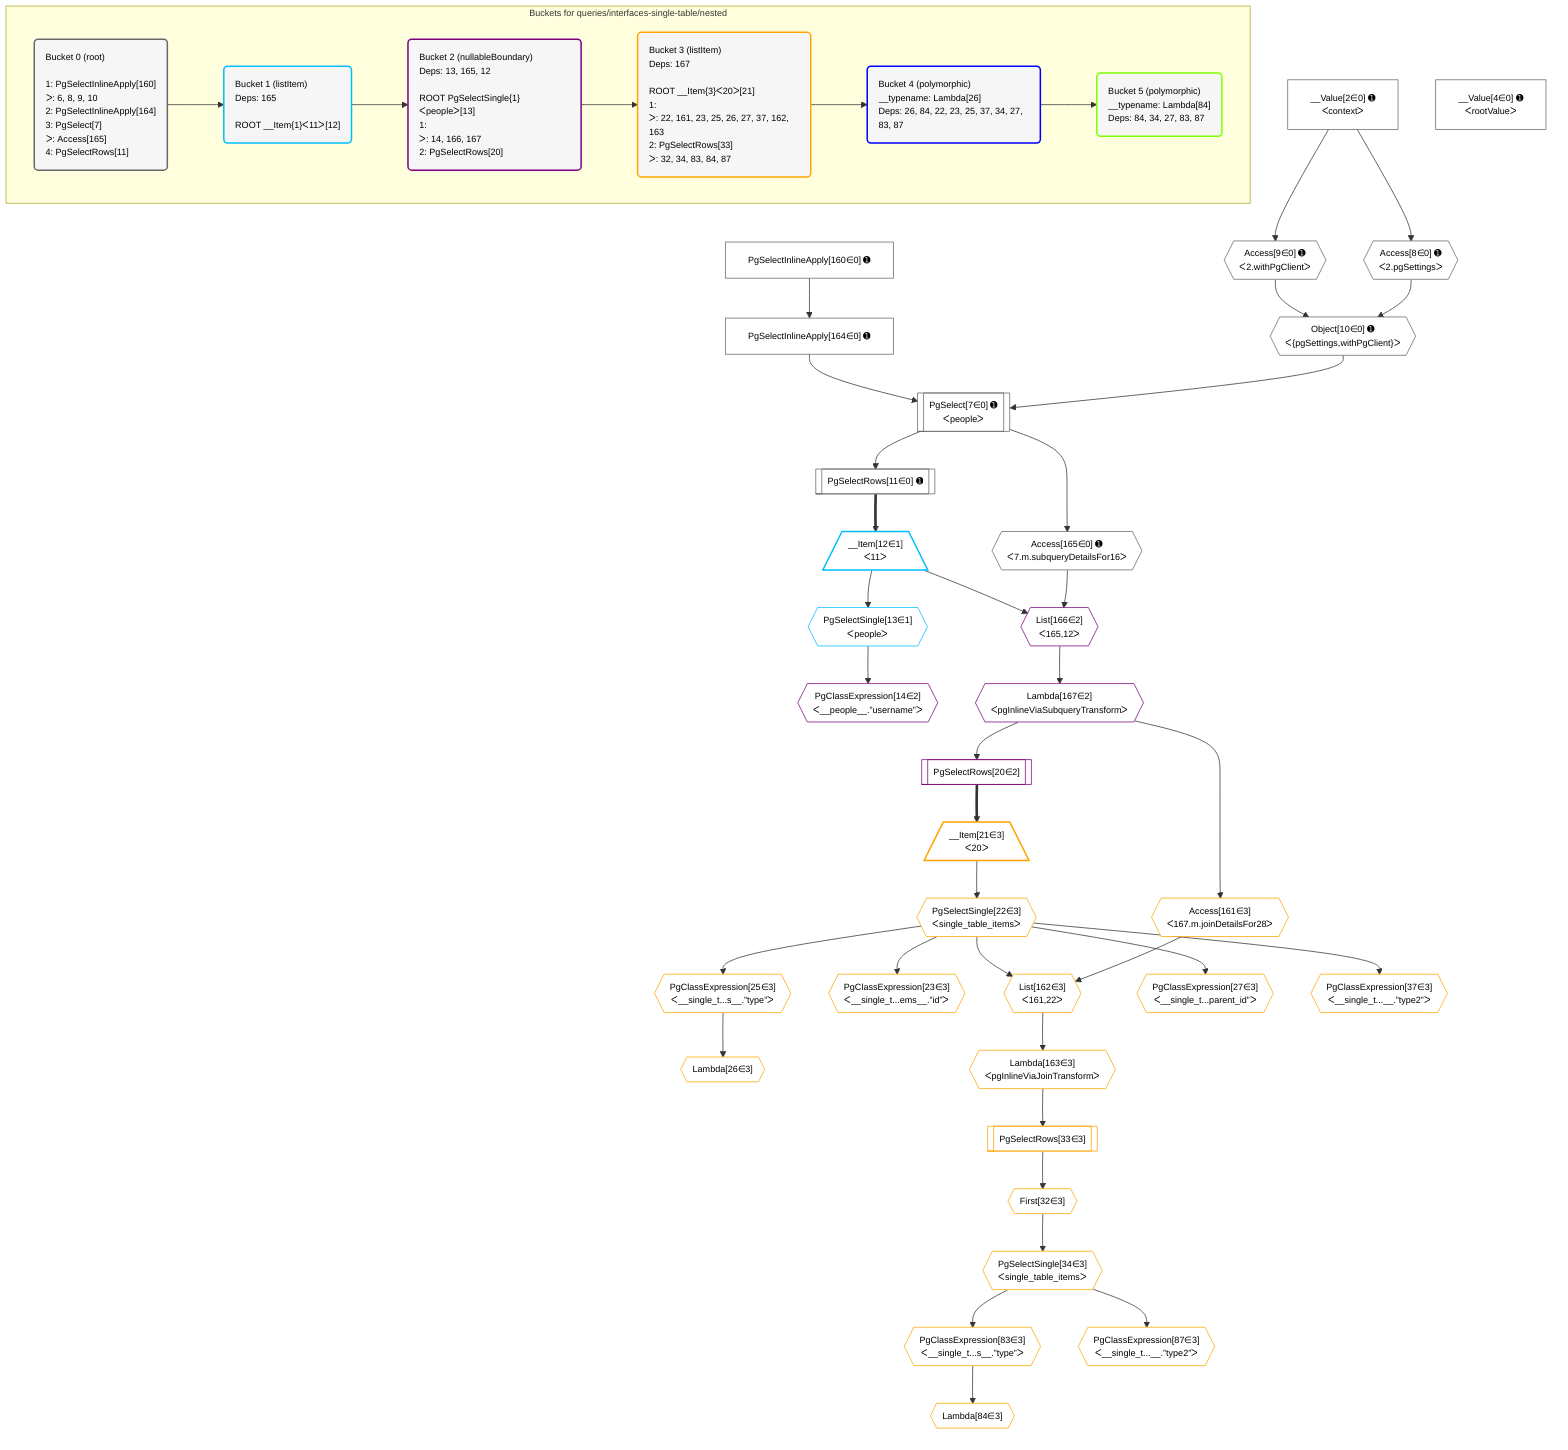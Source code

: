 %%{init: {'themeVariables': { 'fontSize': '12px'}}}%%
graph TD
    classDef path fill:#eee,stroke:#000,color:#000
    classDef plan fill:#fff,stroke-width:1px,color:#000
    classDef itemplan fill:#fff,stroke-width:2px,color:#000
    classDef unbatchedplan fill:#dff,stroke-width:1px,color:#000
    classDef sideeffectplan fill:#fcc,stroke-width:2px,color:#000
    classDef bucket fill:#f6f6f6,color:#000,stroke-width:2px,text-align:left

    subgraph "Buckets for queries/interfaces-single-table/nested"
    Bucket0("Bucket 0 (root)<br /><br />1: PgSelectInlineApply[160]<br />ᐳ: 6, 8, 9, 10<br />2: PgSelectInlineApply[164]<br />3: PgSelect[7]<br />ᐳ: Access[165]<br />4: PgSelectRows[11]"):::bucket
    Bucket1("Bucket 1 (listItem)<br />Deps: 165<br /><br />ROOT __Item{1}ᐸ11ᐳ[12]"):::bucket
    Bucket2("Bucket 2 (nullableBoundary)<br />Deps: 13, 165, 12<br /><br />ROOT PgSelectSingle{1}ᐸpeopleᐳ[13]<br />1: <br />ᐳ: 14, 166, 167<br />2: PgSelectRows[20]"):::bucket
    Bucket3("Bucket 3 (listItem)<br />Deps: 167<br /><br />ROOT __Item{3}ᐸ20ᐳ[21]<br />1: <br />ᐳ: 22, 161, 23, 25, 26, 27, 37, 162, 163<br />2: PgSelectRows[33]<br />ᐳ: 32, 34, 83, 84, 87"):::bucket
    Bucket4("Bucket 4 (polymorphic)<br />__typename: Lambda[26]<br />Deps: 26, 84, 22, 23, 25, 37, 34, 27, 83, 87"):::bucket
    Bucket5("Bucket 5 (polymorphic)<br />__typename: Lambda[84]<br />Deps: 84, 34, 27, 83, 87"):::bucket
    end
    Bucket0 --> Bucket1
    Bucket1 --> Bucket2
    Bucket2 --> Bucket3
    Bucket3 --> Bucket4
    Bucket4 --> Bucket5

    %% plan dependencies
    PgSelect7[["PgSelect[7∈0] ➊<br />ᐸpeopleᐳ"]]:::plan
    Object10{{"Object[10∈0] ➊<br />ᐸ{pgSettings,withPgClient}ᐳ"}}:::plan
    PgSelectInlineApply164["PgSelectInlineApply[164∈0] ➊"]:::plan
    Object10 & PgSelectInlineApply164 --> PgSelect7
    PgSelectInlineApply160["PgSelectInlineApply[160∈0] ➊"]:::plan
    PgSelectInlineApply160 --> PgSelectInlineApply164
    Access8{{"Access[8∈0] ➊<br />ᐸ2.pgSettingsᐳ"}}:::plan
    Access9{{"Access[9∈0] ➊<br />ᐸ2.withPgClientᐳ"}}:::plan
    Access8 & Access9 --> Object10
    __Value2["__Value[2∈0] ➊<br />ᐸcontextᐳ"]:::plan
    __Value2 --> Access8
    __Value2 --> Access9
    PgSelectRows11[["PgSelectRows[11∈0] ➊"]]:::plan
    PgSelect7 --> PgSelectRows11
    Access165{{"Access[165∈0] ➊<br />ᐸ7.m.subqueryDetailsFor16ᐳ"}}:::plan
    PgSelect7 --> Access165
    __Value4["__Value[4∈0] ➊<br />ᐸrootValueᐳ"]:::plan
    __Item12[/"__Item[12∈1]<br />ᐸ11ᐳ"\]:::itemplan
    PgSelectRows11 ==> __Item12
    PgSelectSingle13{{"PgSelectSingle[13∈1]<br />ᐸpeopleᐳ"}}:::plan
    __Item12 --> PgSelectSingle13
    List166{{"List[166∈2]<br />ᐸ165,12ᐳ"}}:::plan
    Access165 & __Item12 --> List166
    PgClassExpression14{{"PgClassExpression[14∈2]<br />ᐸ__people__.”username”ᐳ"}}:::plan
    PgSelectSingle13 --> PgClassExpression14
    PgSelectRows20[["PgSelectRows[20∈2]"]]:::plan
    Lambda167{{"Lambda[167∈2]<br />ᐸpgInlineViaSubqueryTransformᐳ"}}:::plan
    Lambda167 --> PgSelectRows20
    List166 --> Lambda167
    List162{{"List[162∈3]<br />ᐸ161,22ᐳ"}}:::plan
    Access161{{"Access[161∈3]<br />ᐸ167.m.joinDetailsFor28ᐳ"}}:::plan
    PgSelectSingle22{{"PgSelectSingle[22∈3]<br />ᐸsingle_table_itemsᐳ"}}:::plan
    Access161 & PgSelectSingle22 --> List162
    __Item21[/"__Item[21∈3]<br />ᐸ20ᐳ"\]:::itemplan
    PgSelectRows20 ==> __Item21
    __Item21 --> PgSelectSingle22
    PgClassExpression23{{"PgClassExpression[23∈3]<br />ᐸ__single_t...ems__.”id”ᐳ"}}:::plan
    PgSelectSingle22 --> PgClassExpression23
    PgClassExpression25{{"PgClassExpression[25∈3]<br />ᐸ__single_t...s__.”type”ᐳ"}}:::plan
    PgSelectSingle22 --> PgClassExpression25
    Lambda26{{"Lambda[26∈3]"}}:::plan
    PgClassExpression25 --> Lambda26
    PgClassExpression27{{"PgClassExpression[27∈3]<br />ᐸ__single_t...parent_id”ᐳ"}}:::plan
    PgSelectSingle22 --> PgClassExpression27
    First32{{"First[32∈3]"}}:::plan
    PgSelectRows33[["PgSelectRows[33∈3]"]]:::plan
    PgSelectRows33 --> First32
    Lambda163{{"Lambda[163∈3]<br />ᐸpgInlineViaJoinTransformᐳ"}}:::plan
    Lambda163 --> PgSelectRows33
    PgSelectSingle34{{"PgSelectSingle[34∈3]<br />ᐸsingle_table_itemsᐳ"}}:::plan
    First32 --> PgSelectSingle34
    PgClassExpression37{{"PgClassExpression[37∈3]<br />ᐸ__single_t...__.”type2”ᐳ"}}:::plan
    PgSelectSingle22 --> PgClassExpression37
    PgClassExpression83{{"PgClassExpression[83∈3]<br />ᐸ__single_t...s__.”type”ᐳ"}}:::plan
    PgSelectSingle34 --> PgClassExpression83
    Lambda84{{"Lambda[84∈3]"}}:::plan
    PgClassExpression83 --> Lambda84
    PgClassExpression87{{"PgClassExpression[87∈3]<br />ᐸ__single_t...__.”type2”ᐳ"}}:::plan
    PgSelectSingle34 --> PgClassExpression87
    Lambda167 --> Access161
    List162 --> Lambda163

    %% define steps
    classDef bucket0 stroke:#696969
    class Bucket0,__Value2,__Value4,PgSelect7,Access8,Access9,Object10,PgSelectRows11,PgSelectInlineApply160,PgSelectInlineApply164,Access165 bucket0
    classDef bucket1 stroke:#00bfff
    class Bucket1,__Item12,PgSelectSingle13 bucket1
    classDef bucket2 stroke:#7f007f
    class Bucket2,PgClassExpression14,PgSelectRows20,List166,Lambda167 bucket2
    classDef bucket3 stroke:#ffa500
    class Bucket3,__Item21,PgSelectSingle22,PgClassExpression23,PgClassExpression25,Lambda26,PgClassExpression27,First32,PgSelectRows33,PgSelectSingle34,PgClassExpression37,PgClassExpression83,Lambda84,PgClassExpression87,Access161,List162,Lambda163 bucket3
    classDef bucket4 stroke:#0000ff
    class Bucket4 bucket4
    classDef bucket5 stroke:#7fff00
    class Bucket5 bucket5